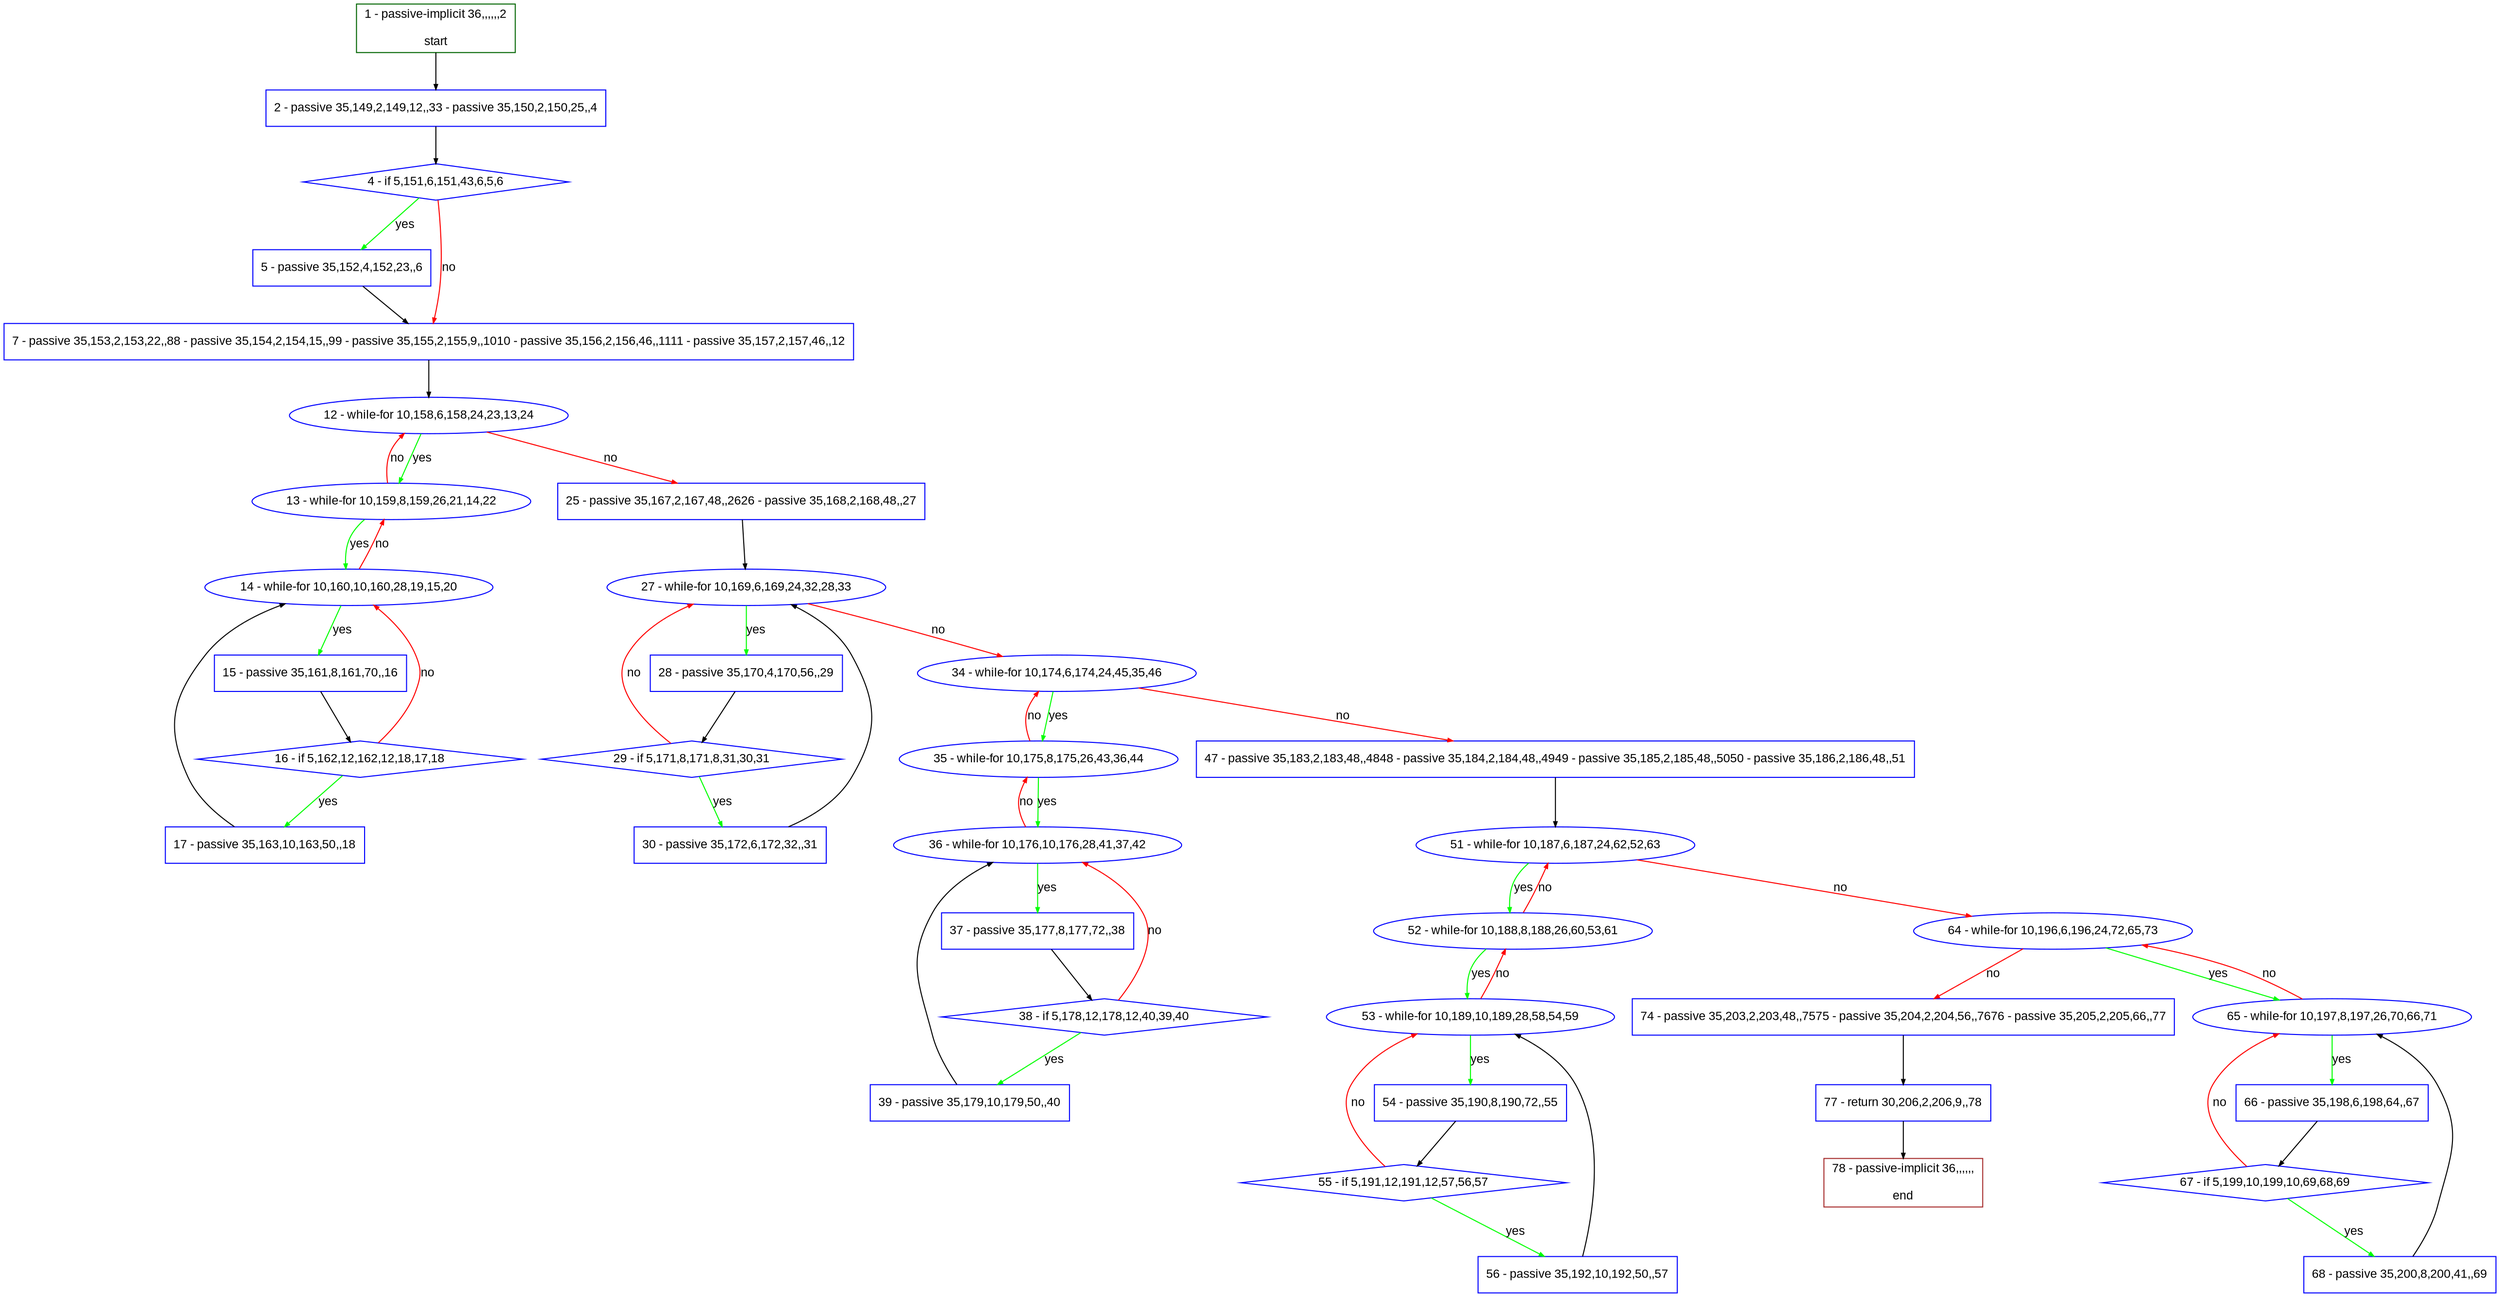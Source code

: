 digraph "" {
  graph [pack="true", label="", fontsize="12", packmode="clust", fontname="Arial", fillcolor="#FFFFCC", bgcolor="white", style="rounded,filled", compound="true"];
  node [node_initialized="no", label="", color="grey", fontsize="12", fillcolor="white", fontname="Arial", style="filled", shape="rectangle", compound="true", fixedsize="false"];
  edge [fontcolor="black", arrowhead="normal", arrowtail="none", arrowsize="0.5", ltail="", label="", color="black", fontsize="12", lhead="", fontname="Arial", dir="forward", compound="true"];
  __N1 [label="2 - passive 35,149,2,149,12,,33 - passive 35,150,2,150,25,,4", color="#0000ff", fillcolor="#ffffff", style="filled", shape="box"];
  __N2 [label="1 - passive-implicit 36,,,,,,2\n\nstart", color="#006400", fillcolor="#ffffff", style="filled", shape="box"];
  __N3 [label="4 - if 5,151,6,151,43,6,5,6", color="#0000ff", fillcolor="#ffffff", style="filled", shape="diamond"];
  __N4 [label="5 - passive 35,152,4,152,23,,6", color="#0000ff", fillcolor="#ffffff", style="filled", shape="box"];
  __N5 [label="7 - passive 35,153,2,153,22,,88 - passive 35,154,2,154,15,,99 - passive 35,155,2,155,9,,1010 - passive 35,156,2,156,46,,1111 - passive 35,157,2,157,46,,12", color="#0000ff", fillcolor="#ffffff", style="filled", shape="box"];
  __N6 [label="12 - while-for 10,158,6,158,24,23,13,24", color="#0000ff", fillcolor="#ffffff", style="filled", shape="oval"];
  __N7 [label="13 - while-for 10,159,8,159,26,21,14,22", color="#0000ff", fillcolor="#ffffff", style="filled", shape="oval"];
  __N8 [label="25 - passive 35,167,2,167,48,,2626 - passive 35,168,2,168,48,,27", color="#0000ff", fillcolor="#ffffff", style="filled", shape="box"];
  __N9 [label="14 - while-for 10,160,10,160,28,19,15,20", color="#0000ff", fillcolor="#ffffff", style="filled", shape="oval"];
  __N10 [label="15 - passive 35,161,8,161,70,,16", color="#0000ff", fillcolor="#ffffff", style="filled", shape="box"];
  __N11 [label="16 - if 5,162,12,162,12,18,17,18", color="#0000ff", fillcolor="#ffffff", style="filled", shape="diamond"];
  __N12 [label="17 - passive 35,163,10,163,50,,18", color="#0000ff", fillcolor="#ffffff", style="filled", shape="box"];
  __N13 [label="27 - while-for 10,169,6,169,24,32,28,33", color="#0000ff", fillcolor="#ffffff", style="filled", shape="oval"];
  __N14 [label="28 - passive 35,170,4,170,56,,29", color="#0000ff", fillcolor="#ffffff", style="filled", shape="box"];
  __N15 [label="34 - while-for 10,174,6,174,24,45,35,46", color="#0000ff", fillcolor="#ffffff", style="filled", shape="oval"];
  __N16 [label="29 - if 5,171,8,171,8,31,30,31", color="#0000ff", fillcolor="#ffffff", style="filled", shape="diamond"];
  __N17 [label="30 - passive 35,172,6,172,32,,31", color="#0000ff", fillcolor="#ffffff", style="filled", shape="box"];
  __N18 [label="35 - while-for 10,175,8,175,26,43,36,44", color="#0000ff", fillcolor="#ffffff", style="filled", shape="oval"];
  __N19 [label="47 - passive 35,183,2,183,48,,4848 - passive 35,184,2,184,48,,4949 - passive 35,185,2,185,48,,5050 - passive 35,186,2,186,48,,51", color="#0000ff", fillcolor="#ffffff", style="filled", shape="box"];
  __N20 [label="36 - while-for 10,176,10,176,28,41,37,42", color="#0000ff", fillcolor="#ffffff", style="filled", shape="oval"];
  __N21 [label="37 - passive 35,177,8,177,72,,38", color="#0000ff", fillcolor="#ffffff", style="filled", shape="box"];
  __N22 [label="38 - if 5,178,12,178,12,40,39,40", color="#0000ff", fillcolor="#ffffff", style="filled", shape="diamond"];
  __N23 [label="39 - passive 35,179,10,179,50,,40", color="#0000ff", fillcolor="#ffffff", style="filled", shape="box"];
  __N24 [label="51 - while-for 10,187,6,187,24,62,52,63", color="#0000ff", fillcolor="#ffffff", style="filled", shape="oval"];
  __N25 [label="52 - while-for 10,188,8,188,26,60,53,61", color="#0000ff", fillcolor="#ffffff", style="filled", shape="oval"];
  __N26 [label="64 - while-for 10,196,6,196,24,72,65,73", color="#0000ff", fillcolor="#ffffff", style="filled", shape="oval"];
  __N27 [label="53 - while-for 10,189,10,189,28,58,54,59", color="#0000ff", fillcolor="#ffffff", style="filled", shape="oval"];
  __N28 [label="54 - passive 35,190,8,190,72,,55", color="#0000ff", fillcolor="#ffffff", style="filled", shape="box"];
  __N29 [label="55 - if 5,191,12,191,12,57,56,57", color="#0000ff", fillcolor="#ffffff", style="filled", shape="diamond"];
  __N30 [label="56 - passive 35,192,10,192,50,,57", color="#0000ff", fillcolor="#ffffff", style="filled", shape="box"];
  __N31 [label="65 - while-for 10,197,8,197,26,70,66,71", color="#0000ff", fillcolor="#ffffff", style="filled", shape="oval"];
  __N32 [label="74 - passive 35,203,2,203,48,,7575 - passive 35,204,2,204,56,,7676 - passive 35,205,2,205,66,,77", color="#0000ff", fillcolor="#ffffff", style="filled", shape="box"];
  __N33 [label="66 - passive 35,198,6,198,64,,67", color="#0000ff", fillcolor="#ffffff", style="filled", shape="box"];
  __N34 [label="67 - if 5,199,10,199,10,69,68,69", color="#0000ff", fillcolor="#ffffff", style="filled", shape="diamond"];
  __N35 [label="68 - passive 35,200,8,200,41,,69", color="#0000ff", fillcolor="#ffffff", style="filled", shape="box"];
  __N36 [label="77 - return 30,206,2,206,9,,78", color="#0000ff", fillcolor="#ffffff", style="filled", shape="box"];
  __N37 [label="78 - passive-implicit 36,,,,,,\n\nend", color="#a52a2a", fillcolor="#ffffff", style="filled", shape="box"];
  __N2 -> __N1 [arrowhead="normal", arrowtail="none", color="#000000", label="", dir="forward"];
  __N1 -> __N3 [arrowhead="normal", arrowtail="none", color="#000000", label="", dir="forward"];
  __N3 -> __N4 [arrowhead="normal", arrowtail="none", color="#00ff00", label="yes", dir="forward"];
  __N3 -> __N5 [arrowhead="normal", arrowtail="none", color="#ff0000", label="no", dir="forward"];
  __N4 -> __N5 [arrowhead="normal", arrowtail="none", color="#000000", label="", dir="forward"];
  __N5 -> __N6 [arrowhead="normal", arrowtail="none", color="#000000", label="", dir="forward"];
  __N6 -> __N7 [arrowhead="normal", arrowtail="none", color="#00ff00", label="yes", dir="forward"];
  __N7 -> __N6 [arrowhead="normal", arrowtail="none", color="#ff0000", label="no", dir="forward"];
  __N6 -> __N8 [arrowhead="normal", arrowtail="none", color="#ff0000", label="no", dir="forward"];
  __N7 -> __N9 [arrowhead="normal", arrowtail="none", color="#00ff00", label="yes", dir="forward"];
  __N9 -> __N7 [arrowhead="normal", arrowtail="none", color="#ff0000", label="no", dir="forward"];
  __N9 -> __N10 [arrowhead="normal", arrowtail="none", color="#00ff00", label="yes", dir="forward"];
  __N10 -> __N11 [arrowhead="normal", arrowtail="none", color="#000000", label="", dir="forward"];
  __N11 -> __N9 [arrowhead="normal", arrowtail="none", color="#ff0000", label="no", dir="forward"];
  __N11 -> __N12 [arrowhead="normal", arrowtail="none", color="#00ff00", label="yes", dir="forward"];
  __N12 -> __N9 [arrowhead="normal", arrowtail="none", color="#000000", label="", dir="forward"];
  __N8 -> __N13 [arrowhead="normal", arrowtail="none", color="#000000", label="", dir="forward"];
  __N13 -> __N14 [arrowhead="normal", arrowtail="none", color="#00ff00", label="yes", dir="forward"];
  __N13 -> __N15 [arrowhead="normal", arrowtail="none", color="#ff0000", label="no", dir="forward"];
  __N14 -> __N16 [arrowhead="normal", arrowtail="none", color="#000000", label="", dir="forward"];
  __N16 -> __N13 [arrowhead="normal", arrowtail="none", color="#ff0000", label="no", dir="forward"];
  __N16 -> __N17 [arrowhead="normal", arrowtail="none", color="#00ff00", label="yes", dir="forward"];
  __N17 -> __N13 [arrowhead="normal", arrowtail="none", color="#000000", label="", dir="forward"];
  __N15 -> __N18 [arrowhead="normal", arrowtail="none", color="#00ff00", label="yes", dir="forward"];
  __N18 -> __N15 [arrowhead="normal", arrowtail="none", color="#ff0000", label="no", dir="forward"];
  __N15 -> __N19 [arrowhead="normal", arrowtail="none", color="#ff0000", label="no", dir="forward"];
  __N18 -> __N20 [arrowhead="normal", arrowtail="none", color="#00ff00", label="yes", dir="forward"];
  __N20 -> __N18 [arrowhead="normal", arrowtail="none", color="#ff0000", label="no", dir="forward"];
  __N20 -> __N21 [arrowhead="normal", arrowtail="none", color="#00ff00", label="yes", dir="forward"];
  __N21 -> __N22 [arrowhead="normal", arrowtail="none", color="#000000", label="", dir="forward"];
  __N22 -> __N20 [arrowhead="normal", arrowtail="none", color="#ff0000", label="no", dir="forward"];
  __N22 -> __N23 [arrowhead="normal", arrowtail="none", color="#00ff00", label="yes", dir="forward"];
  __N23 -> __N20 [arrowhead="normal", arrowtail="none", color="#000000", label="", dir="forward"];
  __N19 -> __N24 [arrowhead="normal", arrowtail="none", color="#000000", label="", dir="forward"];
  __N24 -> __N25 [arrowhead="normal", arrowtail="none", color="#00ff00", label="yes", dir="forward"];
  __N25 -> __N24 [arrowhead="normal", arrowtail="none", color="#ff0000", label="no", dir="forward"];
  __N24 -> __N26 [arrowhead="normal", arrowtail="none", color="#ff0000", label="no", dir="forward"];
  __N25 -> __N27 [arrowhead="normal", arrowtail="none", color="#00ff00", label="yes", dir="forward"];
  __N27 -> __N25 [arrowhead="normal", arrowtail="none", color="#ff0000", label="no", dir="forward"];
  __N27 -> __N28 [arrowhead="normal", arrowtail="none", color="#00ff00", label="yes", dir="forward"];
  __N28 -> __N29 [arrowhead="normal", arrowtail="none", color="#000000", label="", dir="forward"];
  __N29 -> __N27 [arrowhead="normal", arrowtail="none", color="#ff0000", label="no", dir="forward"];
  __N29 -> __N30 [arrowhead="normal", arrowtail="none", color="#00ff00", label="yes", dir="forward"];
  __N30 -> __N27 [arrowhead="normal", arrowtail="none", color="#000000", label="", dir="forward"];
  __N26 -> __N31 [arrowhead="normal", arrowtail="none", color="#00ff00", label="yes", dir="forward"];
  __N31 -> __N26 [arrowhead="normal", arrowtail="none", color="#ff0000", label="no", dir="forward"];
  __N26 -> __N32 [arrowhead="normal", arrowtail="none", color="#ff0000", label="no", dir="forward"];
  __N31 -> __N33 [arrowhead="normal", arrowtail="none", color="#00ff00", label="yes", dir="forward"];
  __N33 -> __N34 [arrowhead="normal", arrowtail="none", color="#000000", label="", dir="forward"];
  __N34 -> __N31 [arrowhead="normal", arrowtail="none", color="#ff0000", label="no", dir="forward"];
  __N34 -> __N35 [arrowhead="normal", arrowtail="none", color="#00ff00", label="yes", dir="forward"];
  __N35 -> __N31 [arrowhead="normal", arrowtail="none", color="#000000", label="", dir="forward"];
  __N32 -> __N36 [arrowhead="normal", arrowtail="none", color="#000000", label="", dir="forward"];
  __N36 -> __N37 [arrowhead="normal", arrowtail="none", color="#000000", label="", dir="forward"];
}
